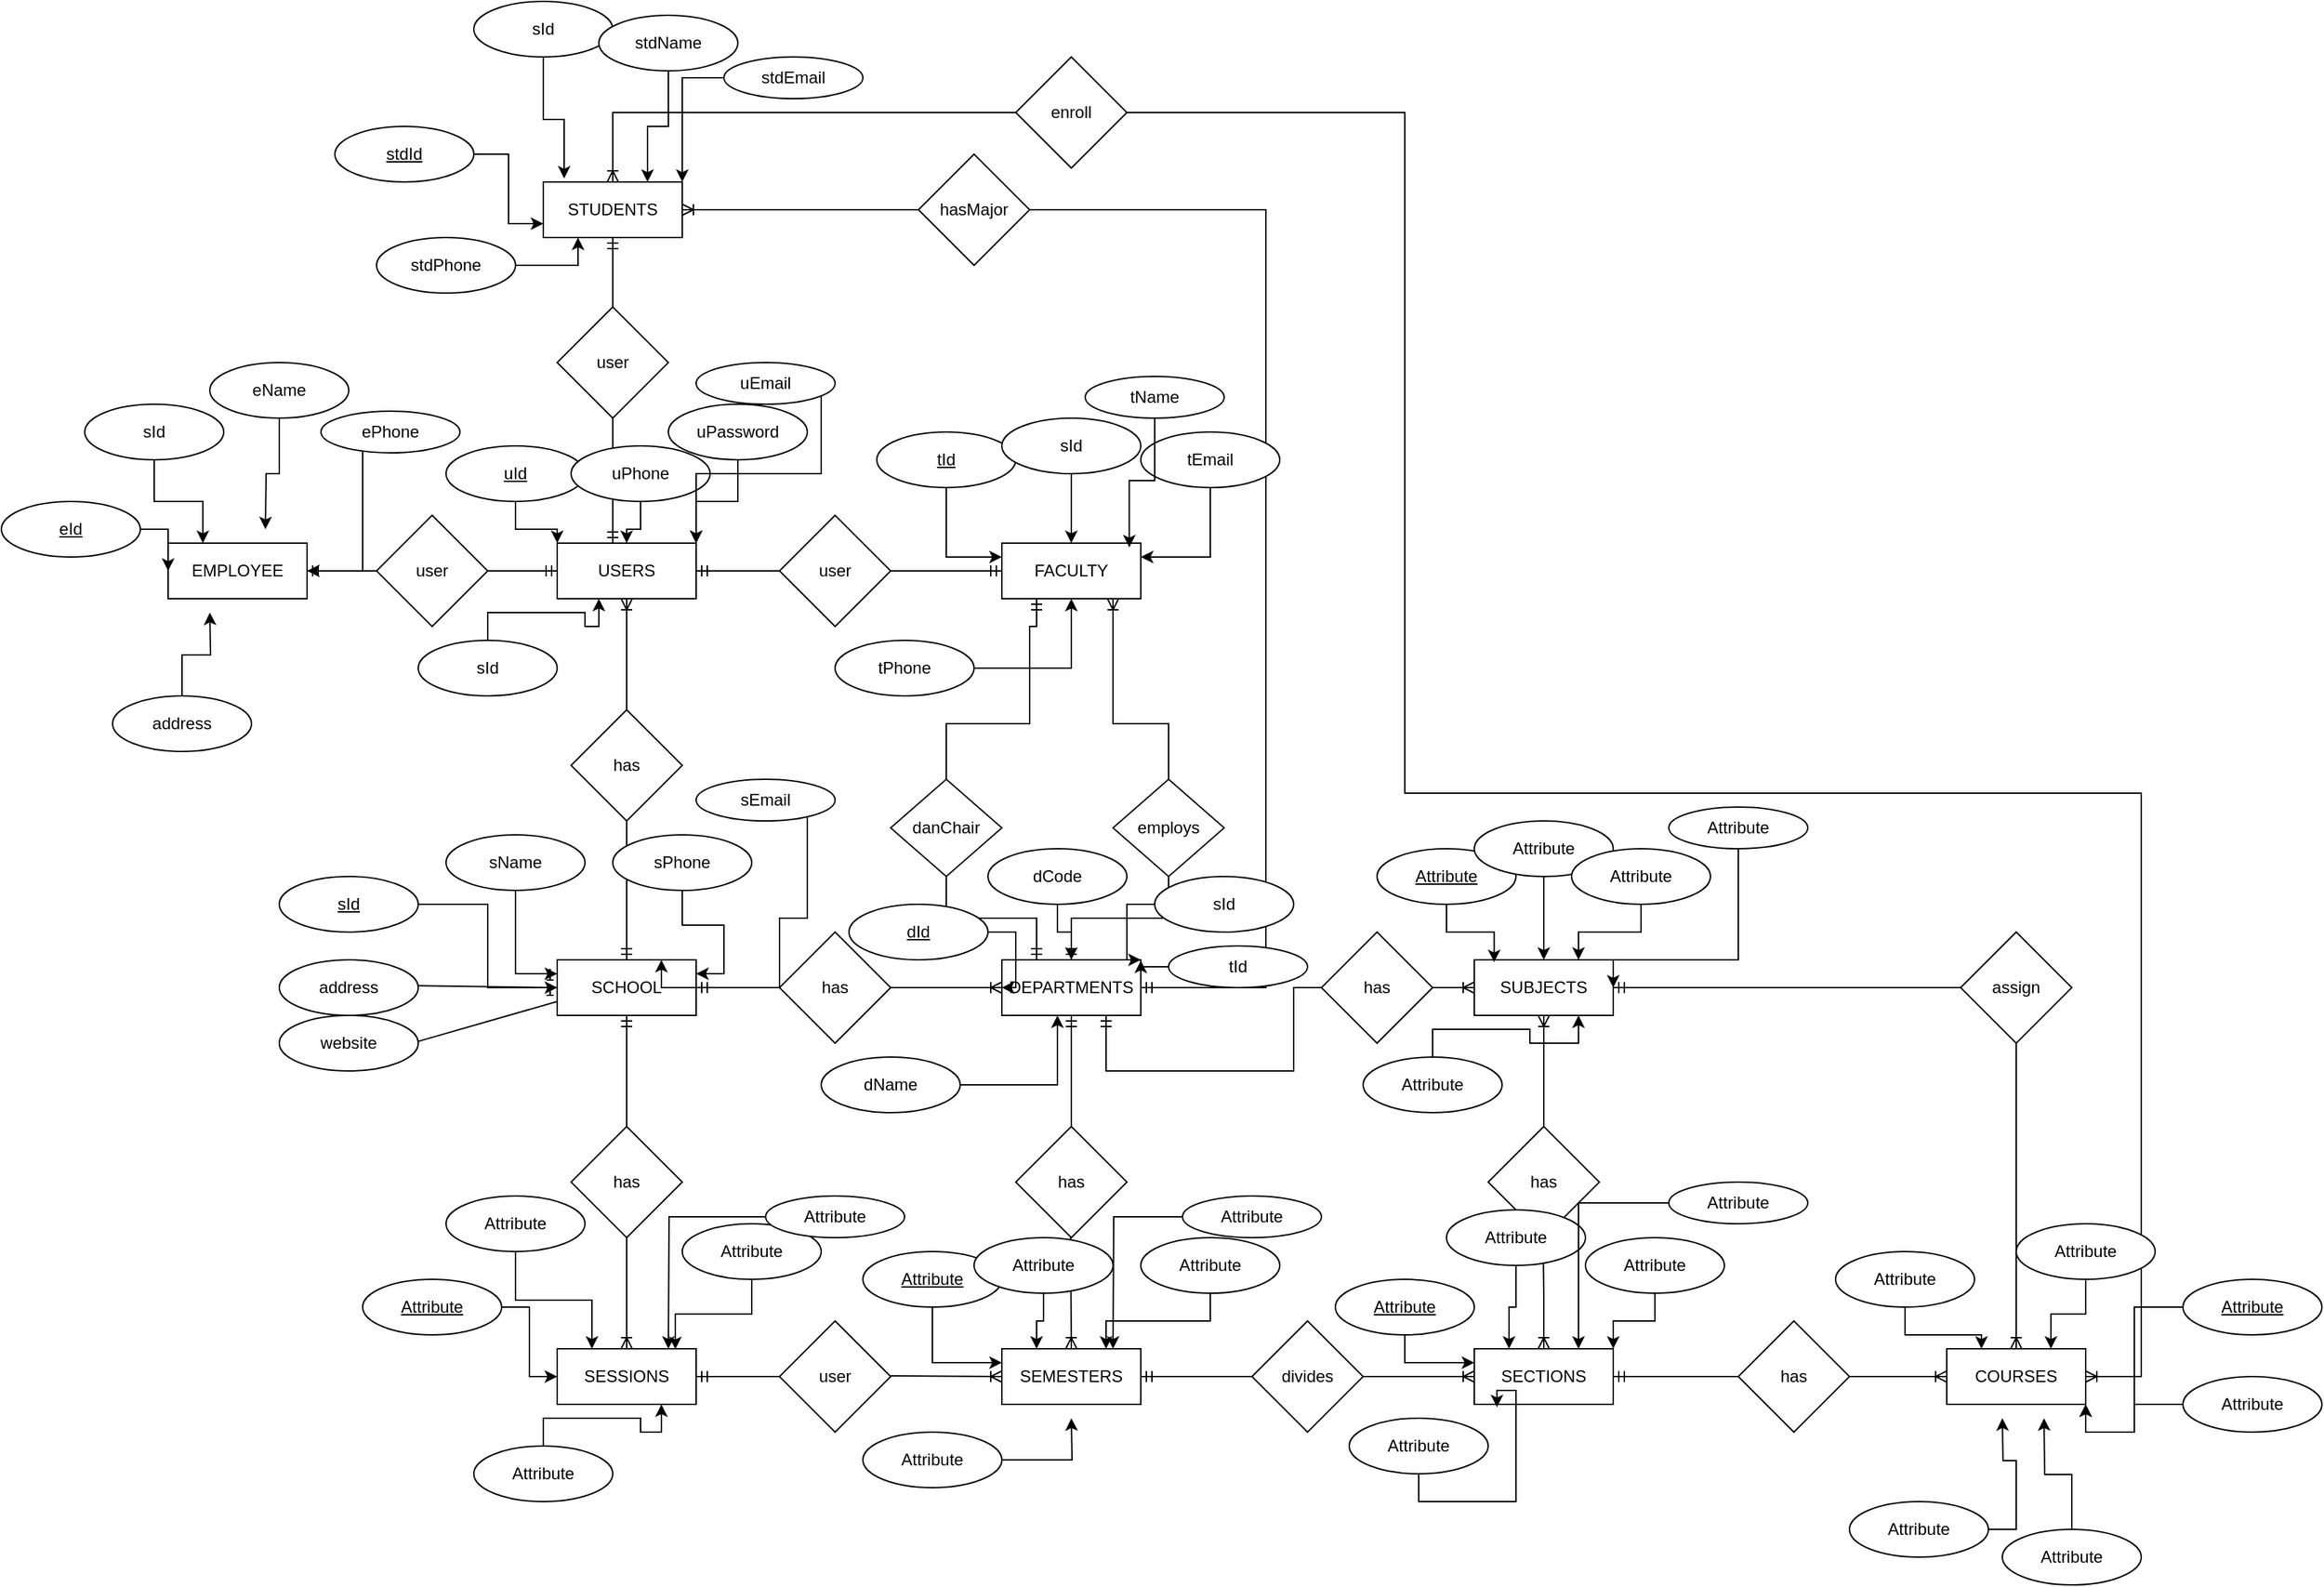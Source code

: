 <mxfile version="21.6.5" type="github">
  <diagram id="R2lEEEUBdFMjLlhIrx00" name="Page-1">
    <mxGraphModel dx="2025" dy="645" grid="1" gridSize="10" guides="1" tooltips="1" connect="1" arrows="1" fold="1" page="1" pageScale="1" pageWidth="850" pageHeight="1100" math="0" shadow="0" extFonts="Permanent Marker^https://fonts.googleapis.com/css?family=Permanent+Marker">
      <root>
        <mxCell id="0" />
        <mxCell id="1" parent="0" />
        <mxCell id="ZyE_ZItKhcC6v-lNAR3k-2" value="SCHOOL" style="whiteSpace=wrap;html=1;align=center;" vertex="1" parent="1">
          <mxGeometry x="290" y="880" width="100" height="40" as="geometry" />
        </mxCell>
        <mxCell id="ZyE_ZItKhcC6v-lNAR3k-3" value="has" style="rhombus;whiteSpace=wrap;html=1;" vertex="1" parent="1">
          <mxGeometry x="300" y="700" width="80" height="80" as="geometry" />
        </mxCell>
        <mxCell id="ZyE_ZItKhcC6v-lNAR3k-5" value="" style="endArrow=none;html=1;rounded=0;entryX=0.5;entryY=1;entryDx=0;entryDy=0;exitX=0.5;exitY=0;exitDx=0;exitDy=0;startArrow=ERmandOne;startFill=0;" edge="1" parent="1" source="ZyE_ZItKhcC6v-lNAR3k-2" target="ZyE_ZItKhcC6v-lNAR3k-3">
          <mxGeometry relative="1" as="geometry">
            <mxPoint x="210" y="850" as="sourcePoint" />
            <mxPoint x="370" y="850" as="targetPoint" />
          </mxGeometry>
        </mxCell>
        <mxCell id="ZyE_ZItKhcC6v-lNAR3k-9" value="USERS" style="whiteSpace=wrap;html=1;align=center;" vertex="1" parent="1">
          <mxGeometry x="290" y="580" width="100" height="40" as="geometry" />
        </mxCell>
        <mxCell id="ZyE_ZItKhcC6v-lNAR3k-11" value="" style="endArrow=none;html=1;rounded=0;exitX=0.5;exitY=1;exitDx=0;exitDy=0;entryX=0.5;entryY=0;entryDx=0;entryDy=0;startArrow=ERoneToMany;startFill=0;" edge="1" parent="1" source="ZyE_ZItKhcC6v-lNAR3k-9" target="ZyE_ZItKhcC6v-lNAR3k-3">
          <mxGeometry relative="1" as="geometry">
            <mxPoint x="450" y="640" as="sourcePoint" />
            <mxPoint x="610" y="640" as="targetPoint" />
          </mxGeometry>
        </mxCell>
        <mxCell id="ZyE_ZItKhcC6v-lNAR3k-13" value="" style="endArrow=none;html=1;rounded=0;exitX=0.4;exitY=0;exitDx=0;exitDy=0;exitPerimeter=0;startArrow=ERmandOne;startFill=0;entryX=0.5;entryY=1;entryDx=0;entryDy=0;" edge="1" parent="1" source="ZyE_ZItKhcC6v-lNAR3k-9" target="ZyE_ZItKhcC6v-lNAR3k-17">
          <mxGeometry relative="1" as="geometry">
            <mxPoint x="450" y="640" as="sourcePoint" />
            <mxPoint x="280" y="520" as="targetPoint" />
          </mxGeometry>
        </mxCell>
        <mxCell id="ZyE_ZItKhcC6v-lNAR3k-17" value="user" style="rhombus;whiteSpace=wrap;html=1;" vertex="1" parent="1">
          <mxGeometry x="290" y="410" width="80" height="80" as="geometry" />
        </mxCell>
        <mxCell id="ZyE_ZItKhcC6v-lNAR3k-24" value="STUDENTS" style="whiteSpace=wrap;html=1;align=center;" vertex="1" parent="1">
          <mxGeometry x="280" y="320" width="100" height="40" as="geometry" />
        </mxCell>
        <mxCell id="ZyE_ZItKhcC6v-lNAR3k-28" value="" style="endArrow=none;html=1;rounded=0;exitX=0.5;exitY=1;exitDx=0;exitDy=0;startArrow=ERmandOne;startFill=0;entryX=0.5;entryY=0;entryDx=0;entryDy=0;" edge="1" parent="1" source="ZyE_ZItKhcC6v-lNAR3k-24" target="ZyE_ZItKhcC6v-lNAR3k-17">
          <mxGeometry relative="1" as="geometry">
            <mxPoint x="280" y="430" as="sourcePoint" />
            <mxPoint x="280" y="430" as="targetPoint" />
          </mxGeometry>
        </mxCell>
        <mxCell id="ZyE_ZItKhcC6v-lNAR3k-30" value="user" style="rhombus;whiteSpace=wrap;html=1;direction=south;" vertex="1" parent="1">
          <mxGeometry x="450" y="560" width="80" height="80" as="geometry" />
        </mxCell>
        <mxCell id="ZyE_ZItKhcC6v-lNAR3k-31" value="FACULTY" style="whiteSpace=wrap;html=1;align=center;" vertex="1" parent="1">
          <mxGeometry x="610" y="580" width="100" height="40" as="geometry" />
        </mxCell>
        <mxCell id="ZyE_ZItKhcC6v-lNAR3k-32" value="" style="endArrow=none;html=1;rounded=0;exitX=0;exitY=0.5;exitDx=0;exitDy=0;startArrow=ERmandOne;startFill=0;entryX=0.5;entryY=0;entryDx=0;entryDy=0;" edge="1" parent="1" source="ZyE_ZItKhcC6v-lNAR3k-31" target="ZyE_ZItKhcC6v-lNAR3k-30">
          <mxGeometry relative="1" as="geometry">
            <mxPoint x="440" y="520" as="sourcePoint" />
            <mxPoint x="440" y="520" as="targetPoint" />
          </mxGeometry>
        </mxCell>
        <mxCell id="ZyE_ZItKhcC6v-lNAR3k-35" value="" style="endArrow=none;html=1;rounded=0;exitX=1;exitY=0.5;exitDx=0;exitDy=0;startArrow=ERmandOne;startFill=0;entryX=0.5;entryY=1;entryDx=0;entryDy=0;" edge="1" parent="1" source="ZyE_ZItKhcC6v-lNAR3k-9" target="ZyE_ZItKhcC6v-lNAR3k-30">
          <mxGeometry relative="1" as="geometry">
            <mxPoint x="360" y="600" as="sourcePoint" />
            <mxPoint x="360" y="540" as="targetPoint" />
          </mxGeometry>
        </mxCell>
        <mxCell id="ZyE_ZItKhcC6v-lNAR3k-37" value="EMPLOYEE" style="whiteSpace=wrap;html=1;align=center;" vertex="1" parent="1">
          <mxGeometry x="10" y="580" width="100" height="40" as="geometry" />
        </mxCell>
        <mxCell id="ZyE_ZItKhcC6v-lNAR3k-38" value="" style="endArrow=none;html=1;rounded=0;exitX=1;exitY=0.5;exitDx=0;exitDy=0;startArrow=ERmandOne;startFill=0;entryX=0.5;entryY=1;entryDx=0;entryDy=0;" edge="1" parent="1" source="ZyE_ZItKhcC6v-lNAR3k-37" target="ZyE_ZItKhcC6v-lNAR3k-36">
          <mxGeometry relative="1" as="geometry">
            <mxPoint x="10" y="600" as="sourcePoint" />
            <mxPoint x="10" y="600" as="targetPoint" />
          </mxGeometry>
        </mxCell>
        <mxCell id="ZyE_ZItKhcC6v-lNAR3k-40" value="" style="endArrow=none;html=1;rounded=0;exitX=0;exitY=0.5;exitDx=0;exitDy=0;startArrow=ERmandOne;startFill=0;" edge="1" parent="1" source="ZyE_ZItKhcC6v-lNAR3k-9" target="ZyE_ZItKhcC6v-lNAR3k-36">
          <mxGeometry relative="1" as="geometry">
            <mxPoint x="250" y="600" as="sourcePoint" />
            <mxPoint x="160" y="600" as="targetPoint" />
          </mxGeometry>
        </mxCell>
        <mxCell id="ZyE_ZItKhcC6v-lNAR3k-36" value="user" style="rhombus;whiteSpace=wrap;html=1;direction=south;" vertex="1" parent="1">
          <mxGeometry x="160" y="560" width="80" height="80" as="geometry" />
        </mxCell>
        <mxCell id="ZyE_ZItKhcC6v-lNAR3k-43" value="SESSIONS" style="whiteSpace=wrap;html=1;align=center;" vertex="1" parent="1">
          <mxGeometry x="290" y="1160" width="100" height="40" as="geometry" />
        </mxCell>
        <mxCell id="ZyE_ZItKhcC6v-lNAR3k-47" value="" style="edgeStyle=orthogonalEdgeStyle;rounded=0;orthogonalLoop=1;jettySize=auto;html=1;endArrow=ERmandOne;endFill=0;" edge="1" parent="1" source="ZyE_ZItKhcC6v-lNAR3k-44" target="ZyE_ZItKhcC6v-lNAR3k-2">
          <mxGeometry relative="1" as="geometry" />
        </mxCell>
        <mxCell id="ZyE_ZItKhcC6v-lNAR3k-48" value="" style="edgeStyle=orthogonalEdgeStyle;rounded=0;orthogonalLoop=1;jettySize=auto;html=1;endArrow=ERoneToMany;endFill=0;" edge="1" parent="1" source="ZyE_ZItKhcC6v-lNAR3k-44" target="ZyE_ZItKhcC6v-lNAR3k-43">
          <mxGeometry relative="1" as="geometry" />
        </mxCell>
        <mxCell id="ZyE_ZItKhcC6v-lNAR3k-44" value="has" style="rhombus;whiteSpace=wrap;html=1;" vertex="1" parent="1">
          <mxGeometry x="300" y="1000" width="80" height="80" as="geometry" />
        </mxCell>
        <mxCell id="ZyE_ZItKhcC6v-lNAR3k-49" value="" style="endArrow=none;html=1;rounded=0;exitX=1;exitY=0.5;exitDx=0;exitDy=0;startArrow=ERmandOne;startFill=0;entryX=0.5;entryY=1;entryDx=0;entryDy=0;" edge="1" target="ZyE_ZItKhcC6v-lNAR3k-50" parent="1">
          <mxGeometry relative="1" as="geometry">
            <mxPoint x="390" y="900" as="sourcePoint" />
            <mxPoint x="360" y="840" as="targetPoint" />
          </mxGeometry>
        </mxCell>
        <mxCell id="ZyE_ZItKhcC6v-lNAR3k-50" value="has" style="rhombus;whiteSpace=wrap;html=1;direction=south;" vertex="1" parent="1">
          <mxGeometry x="450" y="860" width="80" height="80" as="geometry" />
        </mxCell>
        <mxCell id="ZyE_ZItKhcC6v-lNAR3k-51" value="" style="endArrow=none;html=1;rounded=0;exitX=0;exitY=0.5;exitDx=0;exitDy=0;startArrow=ERoneToMany;startFill=0;entryX=0.5;entryY=0;entryDx=0;entryDy=0;" edge="1" source="ZyE_ZItKhcC6v-lNAR3k-52" target="ZyE_ZItKhcC6v-lNAR3k-50" parent="1">
          <mxGeometry relative="1" as="geometry">
            <mxPoint x="440" y="820" as="sourcePoint" />
            <mxPoint x="440" y="820" as="targetPoint" />
          </mxGeometry>
        </mxCell>
        <mxCell id="ZyE_ZItKhcC6v-lNAR3k-52" value="DEPARTMENTS" style="whiteSpace=wrap;html=1;align=center;" vertex="1" parent="1">
          <mxGeometry x="610" y="880" width="100" height="40" as="geometry" />
        </mxCell>
        <mxCell id="ZyE_ZItKhcC6v-lNAR3k-53" value="" style="edgeStyle=orthogonalEdgeStyle;rounded=0;orthogonalLoop=1;jettySize=auto;html=1;endArrow=ERmandOne;endFill=0;" edge="1" source="ZyE_ZItKhcC6v-lNAR3k-54" parent="1">
          <mxGeometry relative="1" as="geometry">
            <mxPoint x="660" y="920" as="targetPoint" />
          </mxGeometry>
        </mxCell>
        <mxCell id="ZyE_ZItKhcC6v-lNAR3k-54" value="has" style="rhombus;whiteSpace=wrap;html=1;" vertex="1" parent="1">
          <mxGeometry x="620" y="1000" width="80" height="80" as="geometry" />
        </mxCell>
        <mxCell id="ZyE_ZItKhcC6v-lNAR3k-55" value="SEMESTERS" style="whiteSpace=wrap;html=1;align=center;" vertex="1" parent="1">
          <mxGeometry x="610" y="1160" width="100" height="40" as="geometry" />
        </mxCell>
        <mxCell id="ZyE_ZItKhcC6v-lNAR3k-56" value="" style="edgeStyle=orthogonalEdgeStyle;rounded=0;orthogonalLoop=1;jettySize=auto;html=1;endArrow=ERoneToMany;endFill=0;entryX=0.5;entryY=0;entryDx=0;entryDy=0;" edge="1" parent="1" target="ZyE_ZItKhcC6v-lNAR3k-55">
          <mxGeometry relative="1" as="geometry">
            <mxPoint x="659.5" y="1080" as="sourcePoint" />
            <mxPoint x="659.5" y="1140" as="targetPoint" />
            <Array as="points" />
          </mxGeometry>
        </mxCell>
        <mxCell id="ZyE_ZItKhcC6v-lNAR3k-61" value="" style="endArrow=none;html=1;rounded=0;exitX=1;exitY=0.5;exitDx=0;exitDy=0;startArrow=ERmandOne;startFill=0;entryX=0.5;entryY=1;entryDx=0;entryDy=0;" edge="1" target="ZyE_ZItKhcC6v-lNAR3k-62" parent="1">
          <mxGeometry relative="1" as="geometry">
            <mxPoint x="390" y="1180" as="sourcePoint" />
            <mxPoint x="360" y="1120" as="targetPoint" />
          </mxGeometry>
        </mxCell>
        <mxCell id="ZyE_ZItKhcC6v-lNAR3k-62" value="user" style="rhombus;whiteSpace=wrap;html=1;direction=south;" vertex="1" parent="1">
          <mxGeometry x="450" y="1140" width="80" height="80" as="geometry" />
        </mxCell>
        <mxCell id="ZyE_ZItKhcC6v-lNAR3k-64" value="" style="endArrow=none;html=1;rounded=0;exitX=0;exitY=0.5;exitDx=0;exitDy=0;startArrow=ERoneToMany;startFill=0;entryX=0.5;entryY=0;entryDx=0;entryDy=0;" edge="1" parent="1" source="ZyE_ZItKhcC6v-lNAR3k-55">
          <mxGeometry relative="1" as="geometry">
            <mxPoint x="610" y="1179.5" as="sourcePoint" />
            <mxPoint x="530" y="1179.5" as="targetPoint" />
          </mxGeometry>
        </mxCell>
        <mxCell id="ZyE_ZItKhcC6v-lNAR3k-69" value="" style="edgeStyle=orthogonalEdgeStyle;rounded=0;orthogonalLoop=1;jettySize=auto;html=1;endArrow=ERoneToMany;endFill=0;" edge="1" parent="1" source="ZyE_ZItKhcC6v-lNAR3k-67" target="ZyE_ZItKhcC6v-lNAR3k-31">
          <mxGeometry relative="1" as="geometry">
            <Array as="points">
              <mxPoint x="730" y="710" />
              <mxPoint x="690" y="710" />
            </Array>
          </mxGeometry>
        </mxCell>
        <mxCell id="ZyE_ZItKhcC6v-lNAR3k-70" value="" style="edgeStyle=orthogonalEdgeStyle;rounded=0;orthogonalLoop=1;jettySize=auto;html=1;endArrow=ERmandOne;endFill=0;" edge="1" parent="1" source="ZyE_ZItKhcC6v-lNAR3k-67" target="ZyE_ZItKhcC6v-lNAR3k-52">
          <mxGeometry relative="1" as="geometry">
            <Array as="points">
              <mxPoint x="730" y="850" />
              <mxPoint x="660" y="850" />
            </Array>
          </mxGeometry>
        </mxCell>
        <mxCell id="ZyE_ZItKhcC6v-lNAR3k-67" value="employs" style="rhombus;whiteSpace=wrap;html=1;" vertex="1" parent="1">
          <mxGeometry x="690" y="750" width="80" height="70" as="geometry" />
        </mxCell>
        <mxCell id="ZyE_ZItKhcC6v-lNAR3k-74" value="" style="edgeStyle=orthogonalEdgeStyle;rounded=0;orthogonalLoop=1;jettySize=auto;html=1;endArrow=ERmandOne;endFill=0;entryX=0.25;entryY=1;entryDx=0;entryDy=0;" edge="1" source="ZyE_ZItKhcC6v-lNAR3k-75" parent="1" target="ZyE_ZItKhcC6v-lNAR3k-31">
          <mxGeometry relative="1" as="geometry">
            <mxPoint x="590" y="620" as="targetPoint" />
            <Array as="points">
              <mxPoint x="570" y="710" />
              <mxPoint x="630" y="710" />
              <mxPoint x="630" y="640" />
              <mxPoint x="635" y="640" />
            </Array>
          </mxGeometry>
        </mxCell>
        <mxCell id="ZyE_ZItKhcC6v-lNAR3k-75" value="danChair" style="rhombus;whiteSpace=wrap;html=1;" vertex="1" parent="1">
          <mxGeometry x="530" y="750" width="80" height="70" as="geometry" />
        </mxCell>
        <mxCell id="ZyE_ZItKhcC6v-lNAR3k-76" value="" style="edgeStyle=orthogonalEdgeStyle;rounded=0;orthogonalLoop=1;jettySize=auto;html=1;endArrow=ERmandOne;endFill=0;entryX=0.25;entryY=0;entryDx=0;entryDy=0;" edge="1" source="ZyE_ZItKhcC6v-lNAR3k-75" parent="1" target="ZyE_ZItKhcC6v-lNAR3k-52">
          <mxGeometry relative="1" as="geometry">
            <mxPoint x="560" y="880" as="targetPoint" />
          </mxGeometry>
        </mxCell>
        <mxCell id="ZyE_ZItKhcC6v-lNAR3k-79" value="" style="edgeStyle=orthogonalEdgeStyle;rounded=0;orthogonalLoop=1;jettySize=auto;html=1;endArrow=ERoneToMany;endFill=0;" edge="1" parent="1" source="ZyE_ZItKhcC6v-lNAR3k-77" target="ZyE_ZItKhcC6v-lNAR3k-24">
          <mxGeometry relative="1" as="geometry" />
        </mxCell>
        <mxCell id="ZyE_ZItKhcC6v-lNAR3k-77" value="hasMajor" style="rhombus;whiteSpace=wrap;html=1;" vertex="1" parent="1">
          <mxGeometry x="550" y="300" width="80" height="80" as="geometry" />
        </mxCell>
        <mxCell id="ZyE_ZItKhcC6v-lNAR3k-80" value="" style="endArrow=ERmandOne;html=1;rounded=0;exitX=1;exitY=0.5;exitDx=0;exitDy=0;entryX=1;entryY=0.5;entryDx=0;entryDy=0;endFill=0;" edge="1" parent="1">
          <mxGeometry relative="1" as="geometry">
            <mxPoint x="630" y="340" as="sourcePoint" />
            <mxPoint x="710" y="900" as="targetPoint" />
            <Array as="points">
              <mxPoint x="800" y="340" />
              <mxPoint x="800" y="900" />
            </Array>
          </mxGeometry>
        </mxCell>
        <mxCell id="ZyE_ZItKhcC6v-lNAR3k-84" value="" style="edgeStyle=orthogonalEdgeStyle;rounded=0;orthogonalLoop=1;jettySize=auto;html=1;endArrow=ERoneToMany;endFill=0;" edge="1" parent="1" source="ZyE_ZItKhcC6v-lNAR3k-82" target="ZyE_ZItKhcC6v-lNAR3k-24">
          <mxGeometry relative="1" as="geometry" />
        </mxCell>
        <mxCell id="ZyE_ZItKhcC6v-lNAR3k-82" value="enroll" style="rhombus;whiteSpace=wrap;html=1;" vertex="1" parent="1">
          <mxGeometry x="620" y="230" width="80" height="80" as="geometry" />
        </mxCell>
        <mxCell id="ZyE_ZItKhcC6v-lNAR3k-85" value="" style="endArrow=ERoneToMany;html=1;rounded=0;exitX=1;exitY=0.5;exitDx=0;exitDy=0;endFill=0;entryX=1;entryY=0.5;entryDx=0;entryDy=0;" edge="1" parent="1" source="ZyE_ZItKhcC6v-lNAR3k-82" target="ZyE_ZItKhcC6v-lNAR3k-97">
          <mxGeometry relative="1" as="geometry">
            <mxPoint x="730" y="270" as="sourcePoint" />
            <mxPoint x="1420" y="1180" as="targetPoint" />
            <Array as="points">
              <mxPoint x="900" y="270" />
              <mxPoint x="900" y="760" />
              <mxPoint x="1430" y="760" />
              <mxPoint x="1430" y="1180" />
            </Array>
          </mxGeometry>
        </mxCell>
        <mxCell id="ZyE_ZItKhcC6v-lNAR3k-86" value="" style="endArrow=none;html=1;rounded=0;exitX=1;exitY=0.5;exitDx=0;exitDy=0;startArrow=ERmandOne;startFill=0;entryX=0.5;entryY=1;entryDx=0;entryDy=0;exitPerimeter=0;" edge="1" target="ZyE_ZItKhcC6v-lNAR3k-87" parent="1" source="ZyE_ZItKhcC6v-lNAR3k-55">
          <mxGeometry relative="1" as="geometry">
            <mxPoint x="720" y="1180" as="sourcePoint" />
            <mxPoint x="690" y="1120" as="targetPoint" />
          </mxGeometry>
        </mxCell>
        <mxCell id="ZyE_ZItKhcC6v-lNAR3k-87" value="divides" style="rhombus;whiteSpace=wrap;html=1;direction=south;" vertex="1" parent="1">
          <mxGeometry x="790" y="1140" width="80" height="80" as="geometry" />
        </mxCell>
        <mxCell id="ZyE_ZItKhcC6v-lNAR3k-88" value="" style="endArrow=none;html=1;rounded=0;exitX=0;exitY=0.5;exitDx=0;exitDy=0;startArrow=ERoneToMany;startFill=0;entryX=0.5;entryY=0;entryDx=0;entryDy=0;" edge="1" source="ZyE_ZItKhcC6v-lNAR3k-89" parent="1" target="ZyE_ZItKhcC6v-lNAR3k-87">
          <mxGeometry relative="1" as="geometry">
            <mxPoint x="940" y="1179.5" as="sourcePoint" />
            <mxPoint x="880" y="1140" as="targetPoint" />
          </mxGeometry>
        </mxCell>
        <mxCell id="ZyE_ZItKhcC6v-lNAR3k-89" value="SECTIONS" style="whiteSpace=wrap;html=1;align=center;" vertex="1" parent="1">
          <mxGeometry x="950" y="1160" width="100" height="40" as="geometry" />
        </mxCell>
        <mxCell id="ZyE_ZItKhcC6v-lNAR3k-90" value="" style="endArrow=none;html=1;rounded=0;exitX=0.75;exitY=1;exitDx=0;exitDy=0;startArrow=ERmandOne;startFill=0;entryX=0.5;entryY=1;entryDx=0;entryDy=0;" edge="1" target="ZyE_ZItKhcC6v-lNAR3k-91" parent="1" source="ZyE_ZItKhcC6v-lNAR3k-52">
          <mxGeometry relative="1" as="geometry">
            <mxPoint x="710" y="1030" as="sourcePoint" />
            <mxPoint x="690" y="970" as="targetPoint" />
            <Array as="points">
              <mxPoint x="685" y="960" />
              <mxPoint x="820" y="960" />
              <mxPoint x="820" y="900" />
            </Array>
          </mxGeometry>
        </mxCell>
        <mxCell id="ZyE_ZItKhcC6v-lNAR3k-91" value="has" style="rhombus;whiteSpace=wrap;html=1;direction=south;" vertex="1" parent="1">
          <mxGeometry x="840" y="860" width="80" height="80" as="geometry" />
        </mxCell>
        <mxCell id="ZyE_ZItKhcC6v-lNAR3k-92" value="" style="endArrow=none;html=1;rounded=0;exitX=0;exitY=0.5;exitDx=0;exitDy=0;startArrow=ERoneToMany;startFill=0;entryX=0.5;entryY=0;entryDx=0;entryDy=0;" edge="1" source="ZyE_ZItKhcC6v-lNAR3k-93" parent="1" target="ZyE_ZItKhcC6v-lNAR3k-91">
          <mxGeometry relative="1" as="geometry">
            <mxPoint x="940" y="1029.5" as="sourcePoint" />
            <mxPoint x="860" y="1029.5" as="targetPoint" />
          </mxGeometry>
        </mxCell>
        <mxCell id="ZyE_ZItKhcC6v-lNAR3k-93" value="SUBJECTS" style="whiteSpace=wrap;html=1;align=center;" vertex="1" parent="1">
          <mxGeometry x="950" y="880" width="100" height="40" as="geometry" />
        </mxCell>
        <mxCell id="ZyE_ZItKhcC6v-lNAR3k-94" value="" style="endArrow=none;html=1;rounded=0;exitX=1;exitY=0.5;exitDx=0;exitDy=0;startArrow=ERmandOne;startFill=0;entryX=0.5;entryY=1;entryDx=0;entryDy=0;exitPerimeter=0;" edge="1" target="ZyE_ZItKhcC6v-lNAR3k-95" parent="1">
          <mxGeometry relative="1" as="geometry">
            <mxPoint x="1050" y="1180" as="sourcePoint" />
            <mxPoint x="1030" y="1120" as="targetPoint" />
          </mxGeometry>
        </mxCell>
        <mxCell id="ZyE_ZItKhcC6v-lNAR3k-95" value="has" style="rhombus;whiteSpace=wrap;html=1;direction=south;" vertex="1" parent="1">
          <mxGeometry x="1140" y="1140" width="80" height="80" as="geometry" />
        </mxCell>
        <mxCell id="ZyE_ZItKhcC6v-lNAR3k-96" value="" style="endArrow=none;html=1;rounded=0;exitX=0;exitY=0.5;exitDx=0;exitDy=0;startArrow=ERoneToMany;startFill=0;entryX=0.5;entryY=0;entryDx=0;entryDy=0;" edge="1" source="ZyE_ZItKhcC6v-lNAR3k-97" target="ZyE_ZItKhcC6v-lNAR3k-95" parent="1">
          <mxGeometry relative="1" as="geometry">
            <mxPoint x="1280" y="1179.5" as="sourcePoint" />
            <mxPoint x="1220" y="1140" as="targetPoint" />
          </mxGeometry>
        </mxCell>
        <mxCell id="ZyE_ZItKhcC6v-lNAR3k-97" value="COURSES" style="whiteSpace=wrap;html=1;align=center;" vertex="1" parent="1">
          <mxGeometry x="1290" y="1160" width="100" height="40" as="geometry" />
        </mxCell>
        <mxCell id="ZyE_ZItKhcC6v-lNAR3k-98" value="" style="endArrow=none;html=1;rounded=0;exitX=1;exitY=0.5;exitDx=0;exitDy=0;startArrow=ERmandOne;startFill=0;entryX=0.5;entryY=1;entryDx=0;entryDy=0;" edge="1" target="ZyE_ZItKhcC6v-lNAR3k-99" parent="1" source="ZyE_ZItKhcC6v-lNAR3k-93">
          <mxGeometry relative="1" as="geometry">
            <mxPoint x="1080" y="1010" as="sourcePoint" />
            <mxPoint x="1060" y="950" as="targetPoint" />
            <Array as="points" />
          </mxGeometry>
        </mxCell>
        <mxCell id="ZyE_ZItKhcC6v-lNAR3k-99" value="assign" style="rhombus;whiteSpace=wrap;html=1;direction=south;" vertex="1" parent="1">
          <mxGeometry x="1300" y="860" width="80" height="80" as="geometry" />
        </mxCell>
        <mxCell id="ZyE_ZItKhcC6v-lNAR3k-100" value="" style="endArrow=none;html=1;rounded=0;startArrow=ERoneToMany;startFill=0;entryX=1;entryY=0.5;entryDx=0;entryDy=0;exitX=0.5;exitY=0;exitDx=0;exitDy=0;" edge="1" source="ZyE_ZItKhcC6v-lNAR3k-97" target="ZyE_ZItKhcC6v-lNAR3k-99" parent="1">
          <mxGeometry relative="1" as="geometry">
            <mxPoint x="1330" y="1170" as="sourcePoint" />
            <mxPoint x="1250" y="970" as="targetPoint" />
            <Array as="points">
              <mxPoint x="1340" y="1100" />
            </Array>
          </mxGeometry>
        </mxCell>
        <mxCell id="ZyE_ZItKhcC6v-lNAR3k-103" value="" style="edgeStyle=orthogonalEdgeStyle;rounded=0;orthogonalLoop=1;jettySize=auto;html=1;endArrow=ERoneToMany;endFill=0;" edge="1" source="ZyE_ZItKhcC6v-lNAR3k-104" parent="1">
          <mxGeometry relative="1" as="geometry">
            <mxPoint x="1000" y="920" as="targetPoint" />
          </mxGeometry>
        </mxCell>
        <mxCell id="ZyE_ZItKhcC6v-lNAR3k-104" value="has" style="rhombus;whiteSpace=wrap;html=1;" vertex="1" parent="1">
          <mxGeometry x="960" y="1000" width="80" height="80" as="geometry" />
        </mxCell>
        <mxCell id="ZyE_ZItKhcC6v-lNAR3k-105" value="" style="edgeStyle=orthogonalEdgeStyle;rounded=0;orthogonalLoop=1;jettySize=auto;html=1;endArrow=ERoneToMany;endFill=0;entryX=0.5;entryY=0;entryDx=0;entryDy=0;" edge="1" parent="1">
          <mxGeometry relative="1" as="geometry">
            <mxPoint x="999.5" y="1080" as="sourcePoint" />
            <mxPoint x="1000" y="1160" as="targetPoint" />
            <Array as="points" />
          </mxGeometry>
        </mxCell>
        <mxCell id="ZyE_ZItKhcC6v-lNAR3k-128" style="edgeStyle=orthogonalEdgeStyle;rounded=0;orthogonalLoop=1;jettySize=auto;html=1;entryX=0;entryY=0.25;entryDx=0;entryDy=0;" edge="1" parent="1" source="ZyE_ZItKhcC6v-lNAR3k-106" target="ZyE_ZItKhcC6v-lNAR3k-2">
          <mxGeometry relative="1" as="geometry" />
        </mxCell>
        <mxCell id="ZyE_ZItKhcC6v-lNAR3k-106" value="sName" style="ellipse;whiteSpace=wrap;html=1;align=center;" vertex="1" parent="1">
          <mxGeometry x="210" y="790" width="100" height="40" as="geometry" />
        </mxCell>
        <mxCell id="ZyE_ZItKhcC6v-lNAR3k-127" style="edgeStyle=orthogonalEdgeStyle;rounded=0;orthogonalLoop=1;jettySize=auto;html=1;entryX=0;entryY=0.5;entryDx=0;entryDy=0;" edge="1" parent="1" source="ZyE_ZItKhcC6v-lNAR3k-107" target="ZyE_ZItKhcC6v-lNAR3k-2">
          <mxGeometry relative="1" as="geometry" />
        </mxCell>
        <mxCell id="ZyE_ZItKhcC6v-lNAR3k-107" value="sId" style="ellipse;whiteSpace=wrap;html=1;align=center;fontStyle=4;" vertex="1" parent="1">
          <mxGeometry x="90" y="820" width="100" height="40" as="geometry" />
        </mxCell>
        <mxCell id="ZyE_ZItKhcC6v-lNAR3k-129" style="edgeStyle=orthogonalEdgeStyle;rounded=0;orthogonalLoop=1;jettySize=auto;html=1;entryX=1;entryY=0.25;entryDx=0;entryDy=0;" edge="1" parent="1" source="ZyE_ZItKhcC6v-lNAR3k-113" target="ZyE_ZItKhcC6v-lNAR3k-2">
          <mxGeometry relative="1" as="geometry" />
        </mxCell>
        <mxCell id="ZyE_ZItKhcC6v-lNAR3k-113" value="sPhone" style="ellipse;whiteSpace=wrap;html=1;align=center;" vertex="1" parent="1">
          <mxGeometry x="330" y="790" width="100" height="40" as="geometry" />
        </mxCell>
        <mxCell id="ZyE_ZItKhcC6v-lNAR3k-130" style="edgeStyle=orthogonalEdgeStyle;rounded=0;orthogonalLoop=1;jettySize=auto;html=1;entryX=0.75;entryY=0;entryDx=0;entryDy=0;" edge="1" parent="1" source="ZyE_ZItKhcC6v-lNAR3k-116" target="ZyE_ZItKhcC6v-lNAR3k-2">
          <mxGeometry relative="1" as="geometry">
            <mxPoint x="410" y="900" as="targetPoint" />
            <Array as="points">
              <mxPoint x="470" y="850" />
              <mxPoint x="450" y="850" />
              <mxPoint x="450" y="900" />
              <mxPoint x="365" y="900" />
            </Array>
          </mxGeometry>
        </mxCell>
        <mxCell id="ZyE_ZItKhcC6v-lNAR3k-116" value="sEmail" style="ellipse;whiteSpace=wrap;html=1;align=center;" vertex="1" parent="1">
          <mxGeometry x="390" y="750" width="100" height="30" as="geometry" />
        </mxCell>
        <mxCell id="ZyE_ZItKhcC6v-lNAR3k-118" value="website" style="ellipse;whiteSpace=wrap;html=1;align=center;" vertex="1" parent="1">
          <mxGeometry x="90" y="920" width="100" height="40" as="geometry" />
        </mxCell>
        <mxCell id="ZyE_ZItKhcC6v-lNAR3k-123" value="" style="endArrow=none;html=1;rounded=0;entryX=0;entryY=0.75;entryDx=0;entryDy=0;" edge="1" parent="1" target="ZyE_ZItKhcC6v-lNAR3k-2">
          <mxGeometry relative="1" as="geometry">
            <mxPoint x="190" y="938.67" as="sourcePoint" />
            <mxPoint x="350" y="938.67" as="targetPoint" />
          </mxGeometry>
        </mxCell>
        <mxCell id="ZyE_ZItKhcC6v-lNAR3k-124" value="1" style="resizable=0;html=1;whiteSpace=wrap;align=right;verticalAlign=bottom;" connectable="0" vertex="1" parent="ZyE_ZItKhcC6v-lNAR3k-123">
          <mxGeometry x="1" relative="1" as="geometry" />
        </mxCell>
        <mxCell id="ZyE_ZItKhcC6v-lNAR3k-132" value="" style="endArrow=none;html=1;rounded=0;entryX=0;entryY=0.5;entryDx=0;entryDy=0;" edge="1" parent="1" target="ZyE_ZItKhcC6v-lNAR3k-2">
          <mxGeometry relative="1" as="geometry">
            <mxPoint x="190" y="898.67" as="sourcePoint" />
            <mxPoint x="290" y="870" as="targetPoint" />
          </mxGeometry>
        </mxCell>
        <mxCell id="ZyE_ZItKhcC6v-lNAR3k-133" value="1" style="resizable=0;html=1;whiteSpace=wrap;align=right;verticalAlign=bottom;" connectable="0" vertex="1" parent="ZyE_ZItKhcC6v-lNAR3k-132">
          <mxGeometry x="1" relative="1" as="geometry" />
        </mxCell>
        <mxCell id="ZyE_ZItKhcC6v-lNAR3k-134" value="address" style="ellipse;whiteSpace=wrap;html=1;align=center;" vertex="1" parent="1">
          <mxGeometry x="90" y="880" width="100" height="40" as="geometry" />
        </mxCell>
        <mxCell id="ZyE_ZItKhcC6v-lNAR3k-193" style="edgeStyle=orthogonalEdgeStyle;rounded=0;orthogonalLoop=1;jettySize=auto;html=1;entryX=0.75;entryY=1;entryDx=0;entryDy=0;" edge="1" parent="1" source="ZyE_ZItKhcC6v-lNAR3k-137" target="ZyE_ZItKhcC6v-lNAR3k-43">
          <mxGeometry relative="1" as="geometry" />
        </mxCell>
        <mxCell id="ZyE_ZItKhcC6v-lNAR3k-137" value="Attribute" style="ellipse;whiteSpace=wrap;html=1;align=center;" vertex="1" parent="1">
          <mxGeometry x="230" y="1230" width="100" height="40" as="geometry" />
        </mxCell>
        <mxCell id="ZyE_ZItKhcC6v-lNAR3k-194" style="edgeStyle=orthogonalEdgeStyle;rounded=0;orthogonalLoop=1;jettySize=auto;html=1;entryX=0;entryY=0.5;entryDx=0;entryDy=0;" edge="1" parent="1" source="ZyE_ZItKhcC6v-lNAR3k-138" target="ZyE_ZItKhcC6v-lNAR3k-43">
          <mxGeometry relative="1" as="geometry" />
        </mxCell>
        <mxCell id="ZyE_ZItKhcC6v-lNAR3k-138" value="Attribute" style="ellipse;whiteSpace=wrap;html=1;align=center;fontStyle=4;" vertex="1" parent="1">
          <mxGeometry x="150" y="1110" width="100" height="40" as="geometry" />
        </mxCell>
        <mxCell id="ZyE_ZItKhcC6v-lNAR3k-195" style="edgeStyle=orthogonalEdgeStyle;rounded=0;orthogonalLoop=1;jettySize=auto;html=1;entryX=0.25;entryY=0;entryDx=0;entryDy=0;" edge="1" parent="1" source="ZyE_ZItKhcC6v-lNAR3k-139" target="ZyE_ZItKhcC6v-lNAR3k-43">
          <mxGeometry relative="1" as="geometry" />
        </mxCell>
        <mxCell id="ZyE_ZItKhcC6v-lNAR3k-139" value="Attribute" style="ellipse;whiteSpace=wrap;html=1;align=center;" vertex="1" parent="1">
          <mxGeometry x="210" y="1050" width="100" height="40" as="geometry" />
        </mxCell>
        <mxCell id="ZyE_ZItKhcC6v-lNAR3k-196" style="edgeStyle=orthogonalEdgeStyle;rounded=0;orthogonalLoop=1;jettySize=auto;html=1;entryX=0.85;entryY=0.008;entryDx=0;entryDy=0;entryPerimeter=0;" edge="1" parent="1" source="ZyE_ZItKhcC6v-lNAR3k-140" target="ZyE_ZItKhcC6v-lNAR3k-43">
          <mxGeometry relative="1" as="geometry" />
        </mxCell>
        <mxCell id="ZyE_ZItKhcC6v-lNAR3k-140" value="Attribute" style="ellipse;whiteSpace=wrap;html=1;align=center;" vertex="1" parent="1">
          <mxGeometry x="380" y="1070" width="100" height="40" as="geometry" />
        </mxCell>
        <mxCell id="ZyE_ZItKhcC6v-lNAR3k-197" style="edgeStyle=orthogonalEdgeStyle;rounded=0;orthogonalLoop=1;jettySize=auto;html=1;" edge="1" parent="1" source="ZyE_ZItKhcC6v-lNAR3k-141">
          <mxGeometry relative="1" as="geometry">
            <mxPoint x="370" y="1160" as="targetPoint" />
          </mxGeometry>
        </mxCell>
        <mxCell id="ZyE_ZItKhcC6v-lNAR3k-141" value="Attribute" style="ellipse;whiteSpace=wrap;html=1;align=center;" vertex="1" parent="1">
          <mxGeometry x="440" y="1050" width="100" height="30" as="geometry" />
        </mxCell>
        <mxCell id="ZyE_ZItKhcC6v-lNAR3k-192" style="edgeStyle=orthogonalEdgeStyle;rounded=0;orthogonalLoop=1;jettySize=auto;html=1;" edge="1" parent="1" source="ZyE_ZItKhcC6v-lNAR3k-142">
          <mxGeometry relative="1" as="geometry">
            <mxPoint x="660" y="1210" as="targetPoint" />
          </mxGeometry>
        </mxCell>
        <mxCell id="ZyE_ZItKhcC6v-lNAR3k-142" value="Attribute" style="ellipse;whiteSpace=wrap;html=1;align=center;" vertex="1" parent="1">
          <mxGeometry x="510" y="1220" width="100" height="40" as="geometry" />
        </mxCell>
        <mxCell id="ZyE_ZItKhcC6v-lNAR3k-188" style="edgeStyle=orthogonalEdgeStyle;rounded=0;orthogonalLoop=1;jettySize=auto;html=1;entryX=0;entryY=0.25;entryDx=0;entryDy=0;" edge="1" parent="1" source="ZyE_ZItKhcC6v-lNAR3k-143" target="ZyE_ZItKhcC6v-lNAR3k-55">
          <mxGeometry relative="1" as="geometry" />
        </mxCell>
        <mxCell id="ZyE_ZItKhcC6v-lNAR3k-143" value="Attribute" style="ellipse;whiteSpace=wrap;html=1;align=center;fontStyle=4;" vertex="1" parent="1">
          <mxGeometry x="510" y="1090" width="100" height="40" as="geometry" />
        </mxCell>
        <mxCell id="ZyE_ZItKhcC6v-lNAR3k-189" style="edgeStyle=orthogonalEdgeStyle;rounded=0;orthogonalLoop=1;jettySize=auto;html=1;entryX=0.25;entryY=0;entryDx=0;entryDy=0;" edge="1" parent="1" source="ZyE_ZItKhcC6v-lNAR3k-144" target="ZyE_ZItKhcC6v-lNAR3k-55">
          <mxGeometry relative="1" as="geometry" />
        </mxCell>
        <mxCell id="ZyE_ZItKhcC6v-lNAR3k-144" value="Attribute" style="ellipse;whiteSpace=wrap;html=1;align=center;" vertex="1" parent="1">
          <mxGeometry x="590" y="1080" width="100" height="40" as="geometry" />
        </mxCell>
        <mxCell id="ZyE_ZItKhcC6v-lNAR3k-190" style="edgeStyle=orthogonalEdgeStyle;rounded=0;orthogonalLoop=1;jettySize=auto;html=1;entryX=0.75;entryY=0;entryDx=0;entryDy=0;" edge="1" parent="1" source="ZyE_ZItKhcC6v-lNAR3k-145" target="ZyE_ZItKhcC6v-lNAR3k-55">
          <mxGeometry relative="1" as="geometry" />
        </mxCell>
        <mxCell id="ZyE_ZItKhcC6v-lNAR3k-145" value="Attribute" style="ellipse;whiteSpace=wrap;html=1;align=center;" vertex="1" parent="1">
          <mxGeometry x="710" y="1080" width="100" height="40" as="geometry" />
        </mxCell>
        <mxCell id="ZyE_ZItKhcC6v-lNAR3k-191" style="edgeStyle=orthogonalEdgeStyle;rounded=0;orthogonalLoop=1;jettySize=auto;html=1;" edge="1" parent="1" source="ZyE_ZItKhcC6v-lNAR3k-146">
          <mxGeometry relative="1" as="geometry">
            <mxPoint x="690" y="1160" as="targetPoint" />
          </mxGeometry>
        </mxCell>
        <mxCell id="ZyE_ZItKhcC6v-lNAR3k-146" value="Attribute" style="ellipse;whiteSpace=wrap;html=1;align=center;" vertex="1" parent="1">
          <mxGeometry x="740" y="1050" width="100" height="30" as="geometry" />
        </mxCell>
        <mxCell id="ZyE_ZItKhcC6v-lNAR3k-187" style="edgeStyle=orthogonalEdgeStyle;rounded=0;orthogonalLoop=1;jettySize=auto;html=1;exitX=0.5;exitY=1;exitDx=0;exitDy=0;entryX=0.163;entryY=1.052;entryDx=0;entryDy=0;entryPerimeter=0;" edge="1" parent="1" source="ZyE_ZItKhcC6v-lNAR3k-147" target="ZyE_ZItKhcC6v-lNAR3k-89">
          <mxGeometry relative="1" as="geometry" />
        </mxCell>
        <mxCell id="ZyE_ZItKhcC6v-lNAR3k-147" value="Attribute" style="ellipse;whiteSpace=wrap;html=1;align=center;" vertex="1" parent="1">
          <mxGeometry x="860" y="1210" width="100" height="40" as="geometry" />
        </mxCell>
        <mxCell id="ZyE_ZItKhcC6v-lNAR3k-182" style="edgeStyle=orthogonalEdgeStyle;rounded=0;orthogonalLoop=1;jettySize=auto;html=1;entryX=0;entryY=0.25;entryDx=0;entryDy=0;" edge="1" parent="1" source="ZyE_ZItKhcC6v-lNAR3k-148" target="ZyE_ZItKhcC6v-lNAR3k-89">
          <mxGeometry relative="1" as="geometry" />
        </mxCell>
        <mxCell id="ZyE_ZItKhcC6v-lNAR3k-148" value="Attribute" style="ellipse;whiteSpace=wrap;html=1;align=center;fontStyle=4;" vertex="1" parent="1">
          <mxGeometry x="850" y="1110" width="100" height="40" as="geometry" />
        </mxCell>
        <mxCell id="ZyE_ZItKhcC6v-lNAR3k-184" style="edgeStyle=orthogonalEdgeStyle;rounded=0;orthogonalLoop=1;jettySize=auto;html=1;entryX=0.25;entryY=0;entryDx=0;entryDy=0;" edge="1" parent="1" source="ZyE_ZItKhcC6v-lNAR3k-149" target="ZyE_ZItKhcC6v-lNAR3k-89">
          <mxGeometry relative="1" as="geometry" />
        </mxCell>
        <mxCell id="ZyE_ZItKhcC6v-lNAR3k-149" value="Attribute" style="ellipse;whiteSpace=wrap;html=1;align=center;" vertex="1" parent="1">
          <mxGeometry x="930" y="1060" width="100" height="40" as="geometry" />
        </mxCell>
        <mxCell id="ZyE_ZItKhcC6v-lNAR3k-185" style="edgeStyle=orthogonalEdgeStyle;rounded=0;orthogonalLoop=1;jettySize=auto;html=1;entryX=1;entryY=0;entryDx=0;entryDy=0;" edge="1" parent="1" source="ZyE_ZItKhcC6v-lNAR3k-150" target="ZyE_ZItKhcC6v-lNAR3k-89">
          <mxGeometry relative="1" as="geometry" />
        </mxCell>
        <mxCell id="ZyE_ZItKhcC6v-lNAR3k-150" value="Attribute" style="ellipse;whiteSpace=wrap;html=1;align=center;" vertex="1" parent="1">
          <mxGeometry x="1030" y="1080" width="100" height="40" as="geometry" />
        </mxCell>
        <mxCell id="ZyE_ZItKhcC6v-lNAR3k-186" style="edgeStyle=orthogonalEdgeStyle;rounded=0;orthogonalLoop=1;jettySize=auto;html=1;entryX=0.75;entryY=0;entryDx=0;entryDy=0;" edge="1" parent="1" source="ZyE_ZItKhcC6v-lNAR3k-151" target="ZyE_ZItKhcC6v-lNAR3k-89">
          <mxGeometry relative="1" as="geometry" />
        </mxCell>
        <mxCell id="ZyE_ZItKhcC6v-lNAR3k-151" value="Attribute" style="ellipse;whiteSpace=wrap;html=1;align=center;" vertex="1" parent="1">
          <mxGeometry x="1090" y="1040" width="100" height="30" as="geometry" />
        </mxCell>
        <mxCell id="ZyE_ZItKhcC6v-lNAR3k-198" style="edgeStyle=orthogonalEdgeStyle;rounded=0;orthogonalLoop=1;jettySize=auto;html=1;entryX=0.75;entryY=1;entryDx=0;entryDy=0;" edge="1" parent="1" source="ZyE_ZItKhcC6v-lNAR3k-152" target="ZyE_ZItKhcC6v-lNAR3k-93">
          <mxGeometry relative="1" as="geometry">
            <mxPoint x="1030" y="930" as="targetPoint" />
          </mxGeometry>
        </mxCell>
        <mxCell id="ZyE_ZItKhcC6v-lNAR3k-152" value="Attribute" style="ellipse;whiteSpace=wrap;html=1;align=center;" vertex="1" parent="1">
          <mxGeometry x="870" y="950" width="100" height="40" as="geometry" />
        </mxCell>
        <mxCell id="ZyE_ZItKhcC6v-lNAR3k-199" style="edgeStyle=orthogonalEdgeStyle;rounded=0;orthogonalLoop=1;jettySize=auto;html=1;entryX=0.143;entryY=0.042;entryDx=0;entryDy=0;entryPerimeter=0;" edge="1" parent="1" source="ZyE_ZItKhcC6v-lNAR3k-153" target="ZyE_ZItKhcC6v-lNAR3k-93">
          <mxGeometry relative="1" as="geometry" />
        </mxCell>
        <mxCell id="ZyE_ZItKhcC6v-lNAR3k-153" value="Attribute" style="ellipse;whiteSpace=wrap;html=1;align=center;fontStyle=4;" vertex="1" parent="1">
          <mxGeometry x="880" y="800" width="100" height="40" as="geometry" />
        </mxCell>
        <mxCell id="ZyE_ZItKhcC6v-lNAR3k-200" style="edgeStyle=orthogonalEdgeStyle;rounded=0;orthogonalLoop=1;jettySize=auto;html=1;entryX=0.5;entryY=0;entryDx=0;entryDy=0;" edge="1" parent="1" source="ZyE_ZItKhcC6v-lNAR3k-154" target="ZyE_ZItKhcC6v-lNAR3k-93">
          <mxGeometry relative="1" as="geometry" />
        </mxCell>
        <mxCell id="ZyE_ZItKhcC6v-lNAR3k-154" value="Attribute" style="ellipse;whiteSpace=wrap;html=1;align=center;" vertex="1" parent="1">
          <mxGeometry x="950" y="780" width="100" height="40" as="geometry" />
        </mxCell>
        <mxCell id="ZyE_ZItKhcC6v-lNAR3k-201" style="edgeStyle=orthogonalEdgeStyle;rounded=0;orthogonalLoop=1;jettySize=auto;html=1;entryX=0.75;entryY=0;entryDx=0;entryDy=0;" edge="1" parent="1" source="ZyE_ZItKhcC6v-lNAR3k-155" target="ZyE_ZItKhcC6v-lNAR3k-93">
          <mxGeometry relative="1" as="geometry" />
        </mxCell>
        <mxCell id="ZyE_ZItKhcC6v-lNAR3k-155" value="Attribute" style="ellipse;whiteSpace=wrap;html=1;align=center;" vertex="1" parent="1">
          <mxGeometry x="1020" y="800" width="100" height="40" as="geometry" />
        </mxCell>
        <mxCell id="ZyE_ZItKhcC6v-lNAR3k-202" style="edgeStyle=orthogonalEdgeStyle;rounded=0;orthogonalLoop=1;jettySize=auto;html=1;entryX=1;entryY=0.5;entryDx=0;entryDy=0;" edge="1" parent="1" source="ZyE_ZItKhcC6v-lNAR3k-156" target="ZyE_ZItKhcC6v-lNAR3k-93">
          <mxGeometry relative="1" as="geometry">
            <Array as="points">
              <mxPoint x="1140" y="880" />
              <mxPoint x="1050" y="880" />
            </Array>
          </mxGeometry>
        </mxCell>
        <mxCell id="ZyE_ZItKhcC6v-lNAR3k-156" value="Attribute" style="ellipse;whiteSpace=wrap;html=1;align=center;" vertex="1" parent="1">
          <mxGeometry x="1090" y="770" width="100" height="30" as="geometry" />
        </mxCell>
        <mxCell id="ZyE_ZItKhcC6v-lNAR3k-203" style="edgeStyle=orthogonalEdgeStyle;rounded=0;orthogonalLoop=1;jettySize=auto;html=1;entryX=0.4;entryY=1;entryDx=0;entryDy=0;entryPerimeter=0;" edge="1" parent="1" source="ZyE_ZItKhcC6v-lNAR3k-157" target="ZyE_ZItKhcC6v-lNAR3k-52">
          <mxGeometry relative="1" as="geometry" />
        </mxCell>
        <mxCell id="ZyE_ZItKhcC6v-lNAR3k-157" value="dName" style="ellipse;whiteSpace=wrap;html=1;align=center;" vertex="1" parent="1">
          <mxGeometry x="480" y="950" width="100" height="40" as="geometry" />
        </mxCell>
        <mxCell id="ZyE_ZItKhcC6v-lNAR3k-207" style="edgeStyle=orthogonalEdgeStyle;rounded=0;orthogonalLoop=1;jettySize=auto;html=1;entryX=0;entryY=0.5;entryDx=0;entryDy=0;" edge="1" parent="1" source="ZyE_ZItKhcC6v-lNAR3k-158" target="ZyE_ZItKhcC6v-lNAR3k-52">
          <mxGeometry relative="1" as="geometry" />
        </mxCell>
        <mxCell id="ZyE_ZItKhcC6v-lNAR3k-158" value="dId" style="ellipse;whiteSpace=wrap;html=1;align=center;fontStyle=4;" vertex="1" parent="1">
          <mxGeometry x="500" y="840" width="100" height="40" as="geometry" />
        </mxCell>
        <mxCell id="ZyE_ZItKhcC6v-lNAR3k-206" style="edgeStyle=orthogonalEdgeStyle;rounded=0;orthogonalLoop=1;jettySize=auto;html=1;" edge="1" parent="1" source="ZyE_ZItKhcC6v-lNAR3k-159" target="ZyE_ZItKhcC6v-lNAR3k-52">
          <mxGeometry relative="1" as="geometry" />
        </mxCell>
        <mxCell id="ZyE_ZItKhcC6v-lNAR3k-159" value="dCode" style="ellipse;whiteSpace=wrap;html=1;align=center;" vertex="1" parent="1">
          <mxGeometry x="600" y="800" width="100" height="40" as="geometry" />
        </mxCell>
        <mxCell id="ZyE_ZItKhcC6v-lNAR3k-204" style="edgeStyle=orthogonalEdgeStyle;rounded=0;orthogonalLoop=1;jettySize=auto;html=1;entryX=1;entryY=0;entryDx=0;entryDy=0;" edge="1" parent="1" source="ZyE_ZItKhcC6v-lNAR3k-160" target="ZyE_ZItKhcC6v-lNAR3k-52">
          <mxGeometry relative="1" as="geometry" />
        </mxCell>
        <mxCell id="ZyE_ZItKhcC6v-lNAR3k-160" value="sId" style="ellipse;whiteSpace=wrap;html=1;align=center;" vertex="1" parent="1">
          <mxGeometry x="720" y="820" width="100" height="40" as="geometry" />
        </mxCell>
        <mxCell id="ZyE_ZItKhcC6v-lNAR3k-205" style="edgeStyle=orthogonalEdgeStyle;rounded=0;orthogonalLoop=1;jettySize=auto;html=1;" edge="1" parent="1" source="ZyE_ZItKhcC6v-lNAR3k-161">
          <mxGeometry relative="1" as="geometry">
            <mxPoint x="710" y="880" as="targetPoint" />
          </mxGeometry>
        </mxCell>
        <mxCell id="ZyE_ZItKhcC6v-lNAR3k-161" value="tId" style="ellipse;whiteSpace=wrap;html=1;align=center;" vertex="1" parent="1">
          <mxGeometry x="730" y="870" width="100" height="30" as="geometry" />
        </mxCell>
        <mxCell id="ZyE_ZItKhcC6v-lNAR3k-208" style="edgeStyle=orthogonalEdgeStyle;rounded=0;orthogonalLoop=1;jettySize=auto;html=1;" edge="1" parent="1" source="ZyE_ZItKhcC6v-lNAR3k-162" target="ZyE_ZItKhcC6v-lNAR3k-31">
          <mxGeometry relative="1" as="geometry">
            <mxPoint x="670" y="630" as="targetPoint" />
          </mxGeometry>
        </mxCell>
        <mxCell id="ZyE_ZItKhcC6v-lNAR3k-162" value="tPhone" style="ellipse;whiteSpace=wrap;html=1;align=center;" vertex="1" parent="1">
          <mxGeometry x="490" y="650" width="100" height="40" as="geometry" />
        </mxCell>
        <mxCell id="ZyE_ZItKhcC6v-lNAR3k-209" style="edgeStyle=orthogonalEdgeStyle;rounded=0;orthogonalLoop=1;jettySize=auto;html=1;entryX=0;entryY=0.25;entryDx=0;entryDy=0;" edge="1" parent="1" source="ZyE_ZItKhcC6v-lNAR3k-163" target="ZyE_ZItKhcC6v-lNAR3k-31">
          <mxGeometry relative="1" as="geometry" />
        </mxCell>
        <mxCell id="ZyE_ZItKhcC6v-lNAR3k-163" value="tId" style="ellipse;whiteSpace=wrap;html=1;align=center;fontStyle=4;" vertex="1" parent="1">
          <mxGeometry x="520" y="500" width="100" height="40" as="geometry" />
        </mxCell>
        <mxCell id="ZyE_ZItKhcC6v-lNAR3k-210" style="edgeStyle=orthogonalEdgeStyle;rounded=0;orthogonalLoop=1;jettySize=auto;html=1;entryX=0.5;entryY=0;entryDx=0;entryDy=0;" edge="1" parent="1" source="ZyE_ZItKhcC6v-lNAR3k-164" target="ZyE_ZItKhcC6v-lNAR3k-31">
          <mxGeometry relative="1" as="geometry" />
        </mxCell>
        <mxCell id="ZyE_ZItKhcC6v-lNAR3k-164" value="sId" style="ellipse;whiteSpace=wrap;html=1;align=center;" vertex="1" parent="1">
          <mxGeometry x="610" y="490" width="100" height="40" as="geometry" />
        </mxCell>
        <mxCell id="ZyE_ZItKhcC6v-lNAR3k-211" style="edgeStyle=orthogonalEdgeStyle;rounded=0;orthogonalLoop=1;jettySize=auto;html=1;entryX=1;entryY=0.25;entryDx=0;entryDy=0;" edge="1" parent="1" source="ZyE_ZItKhcC6v-lNAR3k-165" target="ZyE_ZItKhcC6v-lNAR3k-31">
          <mxGeometry relative="1" as="geometry" />
        </mxCell>
        <mxCell id="ZyE_ZItKhcC6v-lNAR3k-165" value="tEmail" style="ellipse;whiteSpace=wrap;html=1;align=center;" vertex="1" parent="1">
          <mxGeometry x="710" y="500" width="100" height="40" as="geometry" />
        </mxCell>
        <mxCell id="ZyE_ZItKhcC6v-lNAR3k-212" style="edgeStyle=orthogonalEdgeStyle;rounded=0;orthogonalLoop=1;jettySize=auto;html=1;entryX=0.917;entryY=0.077;entryDx=0;entryDy=0;entryPerimeter=0;" edge="1" parent="1" source="ZyE_ZItKhcC6v-lNAR3k-166" target="ZyE_ZItKhcC6v-lNAR3k-31">
          <mxGeometry relative="1" as="geometry" />
        </mxCell>
        <mxCell id="ZyE_ZItKhcC6v-lNAR3k-166" value="tName" style="ellipse;whiteSpace=wrap;html=1;align=center;" vertex="1" parent="1">
          <mxGeometry x="670" y="460" width="100" height="30" as="geometry" />
        </mxCell>
        <mxCell id="ZyE_ZItKhcC6v-lNAR3k-217" style="edgeStyle=orthogonalEdgeStyle;rounded=0;orthogonalLoop=1;jettySize=auto;html=1;entryX=0.3;entryY=1;entryDx=0;entryDy=0;entryPerimeter=0;" edge="1" parent="1" source="ZyE_ZItKhcC6v-lNAR3k-167" target="ZyE_ZItKhcC6v-lNAR3k-9">
          <mxGeometry relative="1" as="geometry">
            <mxPoint x="320" y="630" as="targetPoint" />
          </mxGeometry>
        </mxCell>
        <mxCell id="ZyE_ZItKhcC6v-lNAR3k-167" value="sId" style="ellipse;whiteSpace=wrap;html=1;align=center;" vertex="1" parent="1">
          <mxGeometry x="190" y="650" width="100" height="40" as="geometry" />
        </mxCell>
        <mxCell id="ZyE_ZItKhcC6v-lNAR3k-216" style="edgeStyle=orthogonalEdgeStyle;rounded=0;orthogonalLoop=1;jettySize=auto;html=1;entryX=0;entryY=0;entryDx=0;entryDy=0;" edge="1" parent="1" source="ZyE_ZItKhcC6v-lNAR3k-168" target="ZyE_ZItKhcC6v-lNAR3k-9">
          <mxGeometry relative="1" as="geometry" />
        </mxCell>
        <mxCell id="ZyE_ZItKhcC6v-lNAR3k-168" value="uId" style="ellipse;whiteSpace=wrap;html=1;align=center;fontStyle=4;" vertex="1" parent="1">
          <mxGeometry x="210" y="510" width="100" height="40" as="geometry" />
        </mxCell>
        <mxCell id="ZyE_ZItKhcC6v-lNAR3k-213" style="edgeStyle=orthogonalEdgeStyle;rounded=0;orthogonalLoop=1;jettySize=auto;html=1;entryX=0.5;entryY=0;entryDx=0;entryDy=0;" edge="1" parent="1" source="ZyE_ZItKhcC6v-lNAR3k-169" target="ZyE_ZItKhcC6v-lNAR3k-9">
          <mxGeometry relative="1" as="geometry" />
        </mxCell>
        <mxCell id="ZyE_ZItKhcC6v-lNAR3k-169" value="uPhone" style="ellipse;whiteSpace=wrap;html=1;align=center;" vertex="1" parent="1">
          <mxGeometry x="300" y="510" width="100" height="40" as="geometry" />
        </mxCell>
        <mxCell id="ZyE_ZItKhcC6v-lNAR3k-214" style="edgeStyle=orthogonalEdgeStyle;rounded=0;orthogonalLoop=1;jettySize=auto;html=1;entryX=1;entryY=0;entryDx=0;entryDy=0;" edge="1" parent="1" source="ZyE_ZItKhcC6v-lNAR3k-170" target="ZyE_ZItKhcC6v-lNAR3k-9">
          <mxGeometry relative="1" as="geometry" />
        </mxCell>
        <mxCell id="ZyE_ZItKhcC6v-lNAR3k-170" value="uPassword" style="ellipse;whiteSpace=wrap;html=1;align=center;" vertex="1" parent="1">
          <mxGeometry x="370" y="480" width="100" height="40" as="geometry" />
        </mxCell>
        <mxCell id="ZyE_ZItKhcC6v-lNAR3k-215" style="edgeStyle=orthogonalEdgeStyle;rounded=0;orthogonalLoop=1;jettySize=auto;html=1;entryX=1;entryY=0;entryDx=0;entryDy=0;" edge="1" parent="1" source="ZyE_ZItKhcC6v-lNAR3k-171" target="ZyE_ZItKhcC6v-lNAR3k-9">
          <mxGeometry relative="1" as="geometry">
            <Array as="points">
              <mxPoint x="480" y="530" />
              <mxPoint x="390" y="530" />
            </Array>
          </mxGeometry>
        </mxCell>
        <mxCell id="ZyE_ZItKhcC6v-lNAR3k-171" value="uEmail" style="ellipse;whiteSpace=wrap;html=1;align=center;" vertex="1" parent="1">
          <mxGeometry x="390" y="450" width="100" height="30" as="geometry" />
        </mxCell>
        <mxCell id="ZyE_ZItKhcC6v-lNAR3k-218" style="edgeStyle=orthogonalEdgeStyle;rounded=0;orthogonalLoop=1;jettySize=auto;html=1;" edge="1" parent="1" source="ZyE_ZItKhcC6v-lNAR3k-172">
          <mxGeometry relative="1" as="geometry">
            <mxPoint x="40" y="630" as="targetPoint" />
          </mxGeometry>
        </mxCell>
        <mxCell id="ZyE_ZItKhcC6v-lNAR3k-172" value="address" style="ellipse;whiteSpace=wrap;html=1;align=center;" vertex="1" parent="1">
          <mxGeometry x="-30" y="690" width="100" height="40" as="geometry" />
        </mxCell>
        <mxCell id="ZyE_ZItKhcC6v-lNAR3k-219" style="edgeStyle=orthogonalEdgeStyle;rounded=0;orthogonalLoop=1;jettySize=auto;html=1;" edge="1" parent="1" source="ZyE_ZItKhcC6v-lNAR3k-173" target="ZyE_ZItKhcC6v-lNAR3k-37">
          <mxGeometry relative="1" as="geometry" />
        </mxCell>
        <mxCell id="ZyE_ZItKhcC6v-lNAR3k-173" value="eId" style="ellipse;whiteSpace=wrap;html=1;align=center;fontStyle=4;" vertex="1" parent="1">
          <mxGeometry x="-110" y="550" width="100" height="40" as="geometry" />
        </mxCell>
        <mxCell id="ZyE_ZItKhcC6v-lNAR3k-220" style="edgeStyle=orthogonalEdgeStyle;rounded=0;orthogonalLoop=1;jettySize=auto;html=1;entryX=0.25;entryY=0;entryDx=0;entryDy=0;" edge="1" parent="1" source="ZyE_ZItKhcC6v-lNAR3k-174" target="ZyE_ZItKhcC6v-lNAR3k-37">
          <mxGeometry relative="1" as="geometry" />
        </mxCell>
        <mxCell id="ZyE_ZItKhcC6v-lNAR3k-174" value="sId" style="ellipse;whiteSpace=wrap;html=1;align=center;" vertex="1" parent="1">
          <mxGeometry x="-50" y="480" width="100" height="40" as="geometry" />
        </mxCell>
        <mxCell id="ZyE_ZItKhcC6v-lNAR3k-221" style="edgeStyle=orthogonalEdgeStyle;rounded=0;orthogonalLoop=1;jettySize=auto;html=1;" edge="1" parent="1" source="ZyE_ZItKhcC6v-lNAR3k-175">
          <mxGeometry relative="1" as="geometry">
            <mxPoint x="80" y="570" as="targetPoint" />
          </mxGeometry>
        </mxCell>
        <mxCell id="ZyE_ZItKhcC6v-lNAR3k-175" value="eName" style="ellipse;whiteSpace=wrap;html=1;align=center;" vertex="1" parent="1">
          <mxGeometry x="40" y="450" width="100" height="40" as="geometry" />
        </mxCell>
        <mxCell id="ZyE_ZItKhcC6v-lNAR3k-222" style="edgeStyle=orthogonalEdgeStyle;rounded=0;orthogonalLoop=1;jettySize=auto;html=1;" edge="1" parent="1" source="ZyE_ZItKhcC6v-lNAR3k-176" target="ZyE_ZItKhcC6v-lNAR3k-37">
          <mxGeometry relative="1" as="geometry">
            <Array as="points">
              <mxPoint x="150" y="600" />
            </Array>
          </mxGeometry>
        </mxCell>
        <mxCell id="ZyE_ZItKhcC6v-lNAR3k-176" value="ePhone" style="ellipse;whiteSpace=wrap;html=1;align=center;" vertex="1" parent="1">
          <mxGeometry x="120" y="485" width="100" height="30" as="geometry" />
        </mxCell>
        <mxCell id="ZyE_ZItKhcC6v-lNAR3k-223" style="edgeStyle=orthogonalEdgeStyle;rounded=0;orthogonalLoop=1;jettySize=auto;html=1;entryX=0.25;entryY=1;entryDx=0;entryDy=0;" edge="1" parent="1" source="ZyE_ZItKhcC6v-lNAR3k-177" target="ZyE_ZItKhcC6v-lNAR3k-24">
          <mxGeometry relative="1" as="geometry" />
        </mxCell>
        <mxCell id="ZyE_ZItKhcC6v-lNAR3k-177" value="stdPhone" style="ellipse;whiteSpace=wrap;html=1;align=center;" vertex="1" parent="1">
          <mxGeometry x="160" y="360" width="100" height="40" as="geometry" />
        </mxCell>
        <mxCell id="ZyE_ZItKhcC6v-lNAR3k-224" style="edgeStyle=orthogonalEdgeStyle;rounded=0;orthogonalLoop=1;jettySize=auto;html=1;entryX=0;entryY=0.75;entryDx=0;entryDy=0;" edge="1" parent="1" source="ZyE_ZItKhcC6v-lNAR3k-178" target="ZyE_ZItKhcC6v-lNAR3k-24">
          <mxGeometry relative="1" as="geometry" />
        </mxCell>
        <mxCell id="ZyE_ZItKhcC6v-lNAR3k-178" value="stdId" style="ellipse;whiteSpace=wrap;html=1;align=center;fontStyle=4;" vertex="1" parent="1">
          <mxGeometry x="130" y="280" width="100" height="40" as="geometry" />
        </mxCell>
        <mxCell id="ZyE_ZItKhcC6v-lNAR3k-225" style="edgeStyle=orthogonalEdgeStyle;rounded=0;orthogonalLoop=1;jettySize=auto;html=1;entryX=0.15;entryY=-0.062;entryDx=0;entryDy=0;entryPerimeter=0;" edge="1" parent="1" source="ZyE_ZItKhcC6v-lNAR3k-179" target="ZyE_ZItKhcC6v-lNAR3k-24">
          <mxGeometry relative="1" as="geometry" />
        </mxCell>
        <mxCell id="ZyE_ZItKhcC6v-lNAR3k-179" value="sId" style="ellipse;whiteSpace=wrap;html=1;align=center;" vertex="1" parent="1">
          <mxGeometry x="230" y="190" width="100" height="40" as="geometry" />
        </mxCell>
        <mxCell id="ZyE_ZItKhcC6v-lNAR3k-226" style="edgeStyle=orthogonalEdgeStyle;rounded=0;orthogonalLoop=1;jettySize=auto;html=1;entryX=0.75;entryY=0;entryDx=0;entryDy=0;" edge="1" parent="1" source="ZyE_ZItKhcC6v-lNAR3k-180" target="ZyE_ZItKhcC6v-lNAR3k-24">
          <mxGeometry relative="1" as="geometry">
            <mxPoint x="360" y="310" as="targetPoint" />
          </mxGeometry>
        </mxCell>
        <mxCell id="ZyE_ZItKhcC6v-lNAR3k-180" value="stdName" style="ellipse;whiteSpace=wrap;html=1;align=center;" vertex="1" parent="1">
          <mxGeometry x="320" y="200" width="100" height="40" as="geometry" />
        </mxCell>
        <mxCell id="ZyE_ZItKhcC6v-lNAR3k-227" style="edgeStyle=orthogonalEdgeStyle;rounded=0;orthogonalLoop=1;jettySize=auto;html=1;entryX=1;entryY=0;entryDx=0;entryDy=0;" edge="1" parent="1" source="ZyE_ZItKhcC6v-lNAR3k-181" target="ZyE_ZItKhcC6v-lNAR3k-24">
          <mxGeometry relative="1" as="geometry" />
        </mxCell>
        <mxCell id="ZyE_ZItKhcC6v-lNAR3k-181" value="stdEmail" style="ellipse;whiteSpace=wrap;html=1;align=center;" vertex="1" parent="1">
          <mxGeometry x="410" y="230" width="100" height="30" as="geometry" />
        </mxCell>
        <mxCell id="ZyE_ZItKhcC6v-lNAR3k-234" style="edgeStyle=orthogonalEdgeStyle;rounded=0;orthogonalLoop=1;jettySize=auto;html=1;entryX=1;entryY=1;entryDx=0;entryDy=0;" edge="1" parent="1" source="ZyE_ZItKhcC6v-lNAR3k-228" target="ZyE_ZItKhcC6v-lNAR3k-97">
          <mxGeometry relative="1" as="geometry" />
        </mxCell>
        <mxCell id="ZyE_ZItKhcC6v-lNAR3k-228" value="Attribute" style="ellipse;whiteSpace=wrap;html=1;align=center;fontStyle=4;" vertex="1" parent="1">
          <mxGeometry x="1460" y="1110" width="100" height="40" as="geometry" />
        </mxCell>
        <mxCell id="ZyE_ZItKhcC6v-lNAR3k-238" style="edgeStyle=orthogonalEdgeStyle;rounded=0;orthogonalLoop=1;jettySize=auto;html=1;entryX=0.25;entryY=0;entryDx=0;entryDy=0;" edge="1" parent="1" source="ZyE_ZItKhcC6v-lNAR3k-229" target="ZyE_ZItKhcC6v-lNAR3k-97">
          <mxGeometry relative="1" as="geometry" />
        </mxCell>
        <mxCell id="ZyE_ZItKhcC6v-lNAR3k-229" value="Attribute" style="ellipse;whiteSpace=wrap;html=1;align=center;" vertex="1" parent="1">
          <mxGeometry x="1210" y="1090" width="100" height="40" as="geometry" />
        </mxCell>
        <mxCell id="ZyE_ZItKhcC6v-lNAR3k-237" style="edgeStyle=orthogonalEdgeStyle;rounded=0;orthogonalLoop=1;jettySize=auto;html=1;" edge="1" parent="1" source="ZyE_ZItKhcC6v-lNAR3k-230">
          <mxGeometry relative="1" as="geometry">
            <mxPoint x="1330" y="1210" as="targetPoint" />
          </mxGeometry>
        </mxCell>
        <mxCell id="ZyE_ZItKhcC6v-lNAR3k-230" value="Attribute" style="ellipse;whiteSpace=wrap;html=1;align=center;" vertex="1" parent="1">
          <mxGeometry x="1220" y="1270" width="100" height="40" as="geometry" />
        </mxCell>
        <mxCell id="ZyE_ZItKhcC6v-lNAR3k-236" style="edgeStyle=orthogonalEdgeStyle;rounded=0;orthogonalLoop=1;jettySize=auto;html=1;" edge="1" parent="1" source="ZyE_ZItKhcC6v-lNAR3k-231">
          <mxGeometry relative="1" as="geometry">
            <mxPoint x="1360" y="1210" as="targetPoint" />
          </mxGeometry>
        </mxCell>
        <mxCell id="ZyE_ZItKhcC6v-lNAR3k-231" value="Attribute" style="ellipse;whiteSpace=wrap;html=1;align=center;" vertex="1" parent="1">
          <mxGeometry x="1330" y="1290" width="100" height="40" as="geometry" />
        </mxCell>
        <mxCell id="ZyE_ZItKhcC6v-lNAR3k-239" style="edgeStyle=orthogonalEdgeStyle;rounded=0;orthogonalLoop=1;jettySize=auto;html=1;entryX=0.75;entryY=0;entryDx=0;entryDy=0;" edge="1" parent="1" source="ZyE_ZItKhcC6v-lNAR3k-232" target="ZyE_ZItKhcC6v-lNAR3k-97">
          <mxGeometry relative="1" as="geometry" />
        </mxCell>
        <mxCell id="ZyE_ZItKhcC6v-lNAR3k-232" value="Attribute" style="ellipse;whiteSpace=wrap;html=1;align=center;" vertex="1" parent="1">
          <mxGeometry x="1340" y="1070" width="100" height="40" as="geometry" />
        </mxCell>
        <mxCell id="ZyE_ZItKhcC6v-lNAR3k-235" style="edgeStyle=orthogonalEdgeStyle;rounded=0;orthogonalLoop=1;jettySize=auto;html=1;entryX=1;entryY=1;entryDx=0;entryDy=0;" edge="1" parent="1" source="ZyE_ZItKhcC6v-lNAR3k-233" target="ZyE_ZItKhcC6v-lNAR3k-97">
          <mxGeometry relative="1" as="geometry" />
        </mxCell>
        <mxCell id="ZyE_ZItKhcC6v-lNAR3k-233" value="Attribute" style="ellipse;whiteSpace=wrap;html=1;align=center;" vertex="1" parent="1">
          <mxGeometry x="1460" y="1180" width="100" height="40" as="geometry" />
        </mxCell>
      </root>
    </mxGraphModel>
  </diagram>
</mxfile>
